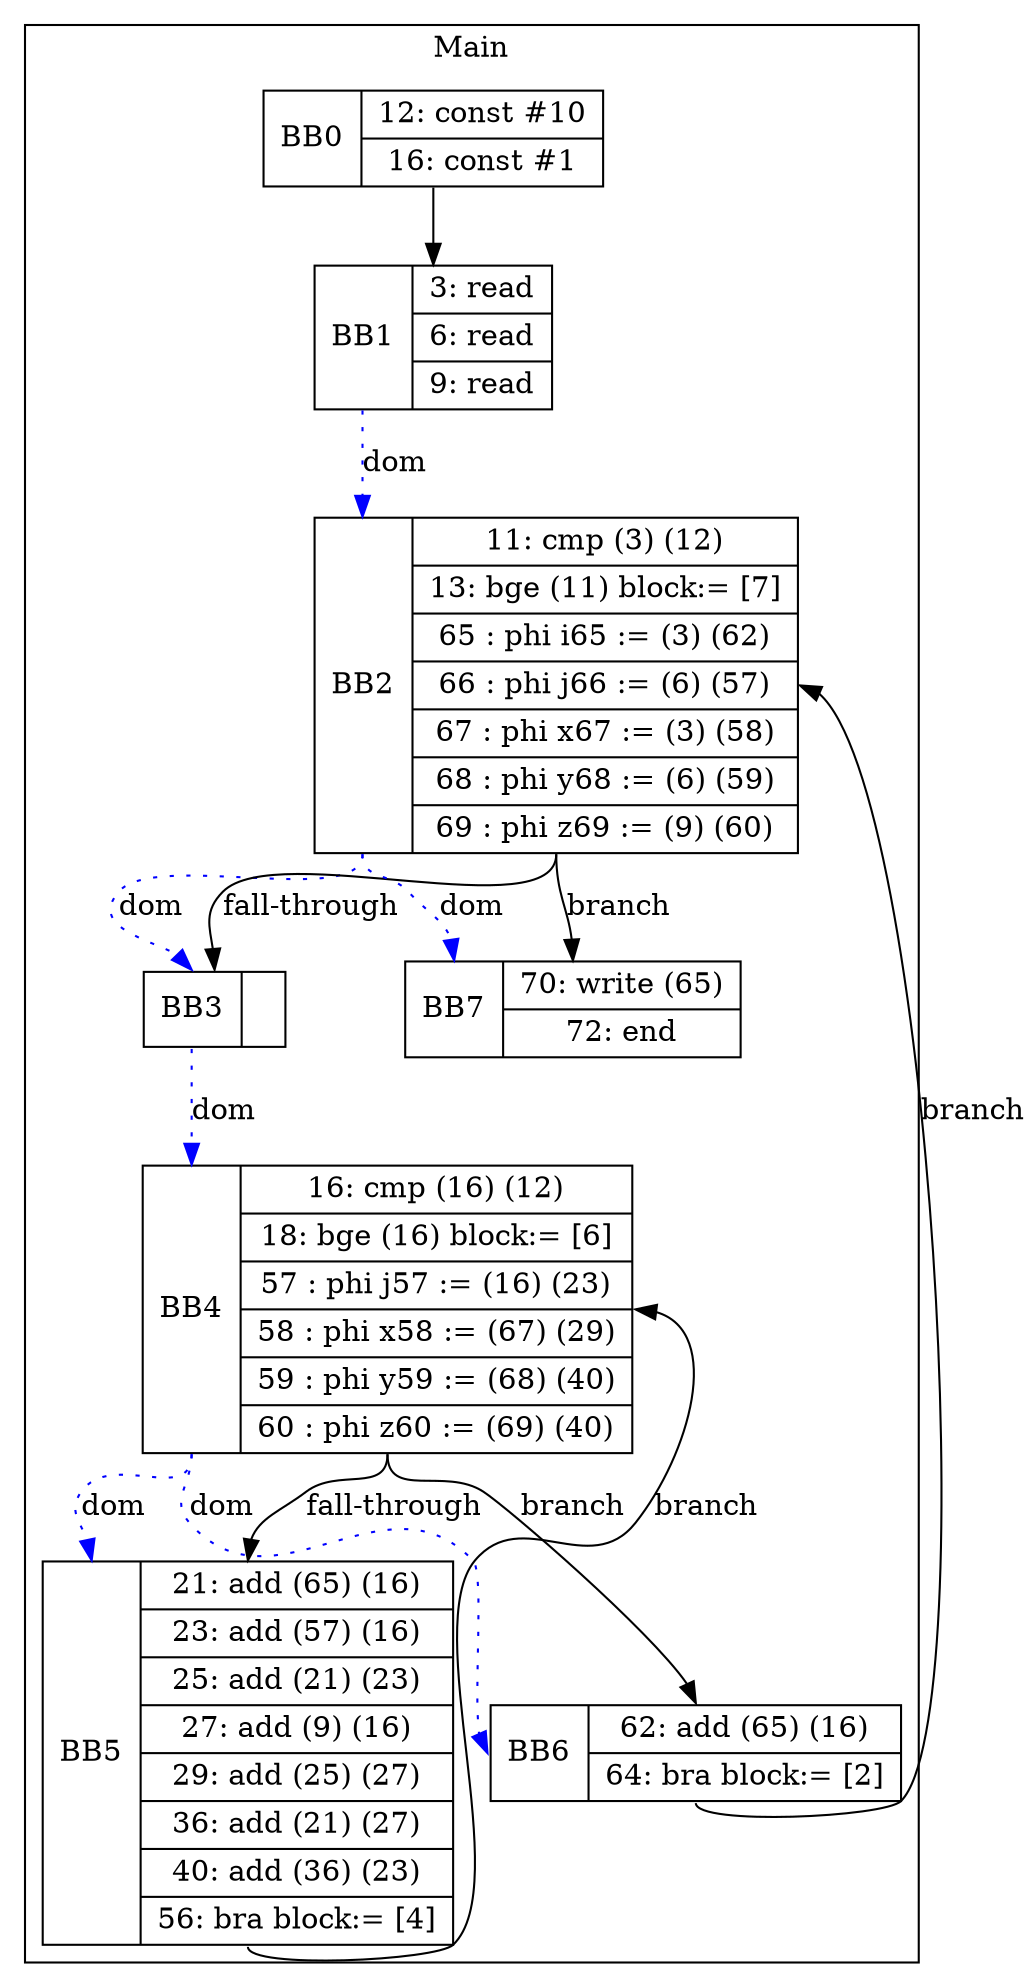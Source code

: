 digraph G {
node [shape=record];
subgraph cluster_main{
label = "Main";
BB0 [shape=record, label="<b>BB0|{12: const #10|16: const #1}"];
BB1 [shape=record, label="<b>BB1|{3: read|6: read|9: read}"];
BB2 [shape=record, label="<b>BB2|{11: cmp (3) (12)|13: bge (11) block:= [7]|65 : phi i65 := (3) (62)|66 : phi j66 := (6) (57)|67 : phi x67 := (3) (58)|68 : phi y68 := (6) (59)|69 : phi z69 := (9) (60)}"];
BB3 [shape=record, label="<b>BB3|}"];
BB4 [shape=record, label="<b>BB4|{16: cmp (16) (12)|18: bge (16) block:= [6]|57 : phi j57 := (16) (23)|58 : phi x58 := (67) (29)|59 : phi y59 := (68) (40)|60 : phi z60 := (69) (40)}"];
BB5 [shape=record, label="<b>BB5|{21: add (65) (16)|23: add (57) (16)|25: add (21) (23)|27: add (9) (16)|29: add (25) (27)|36: add (21) (27)|40: add (36) (23)|56: bra block:= [4]}"];
BB6 [shape=record, label="<b>BB6|{62: add (65) (16)|64: bra block:= [2]}"];
BB7 [shape=record, label="<b>BB7|{70: write (65)|72: end}"];
}
BB0:s -> BB1:n ;
BB1:b -> BB2:b [color=blue, style=dotted, label="dom"];
BB3:b -> BB4:b [color=blue, style=dotted, label="dom"];
BB2:b -> BB7:b [color=blue, style=dotted, label="dom"];
BB4:b -> BB6:b [color=blue, style=dotted, label="dom"];
BB2:b -> BB3:b [color=blue, style=dotted, label="dom"];
BB4:b -> BB5:b [color=blue, style=dotted, label="dom"];
BB4:s -> BB6:n [label="branch"];
BB2:s -> BB7:n [label="branch"];
BB6:s -> BB2:e [label="branch"];
BB5:s -> BB4:e [label="branch"];
BB2:s -> BB3:n [label="fall-through"];
BB4:s -> BB5:n [label="fall-through"];
}
